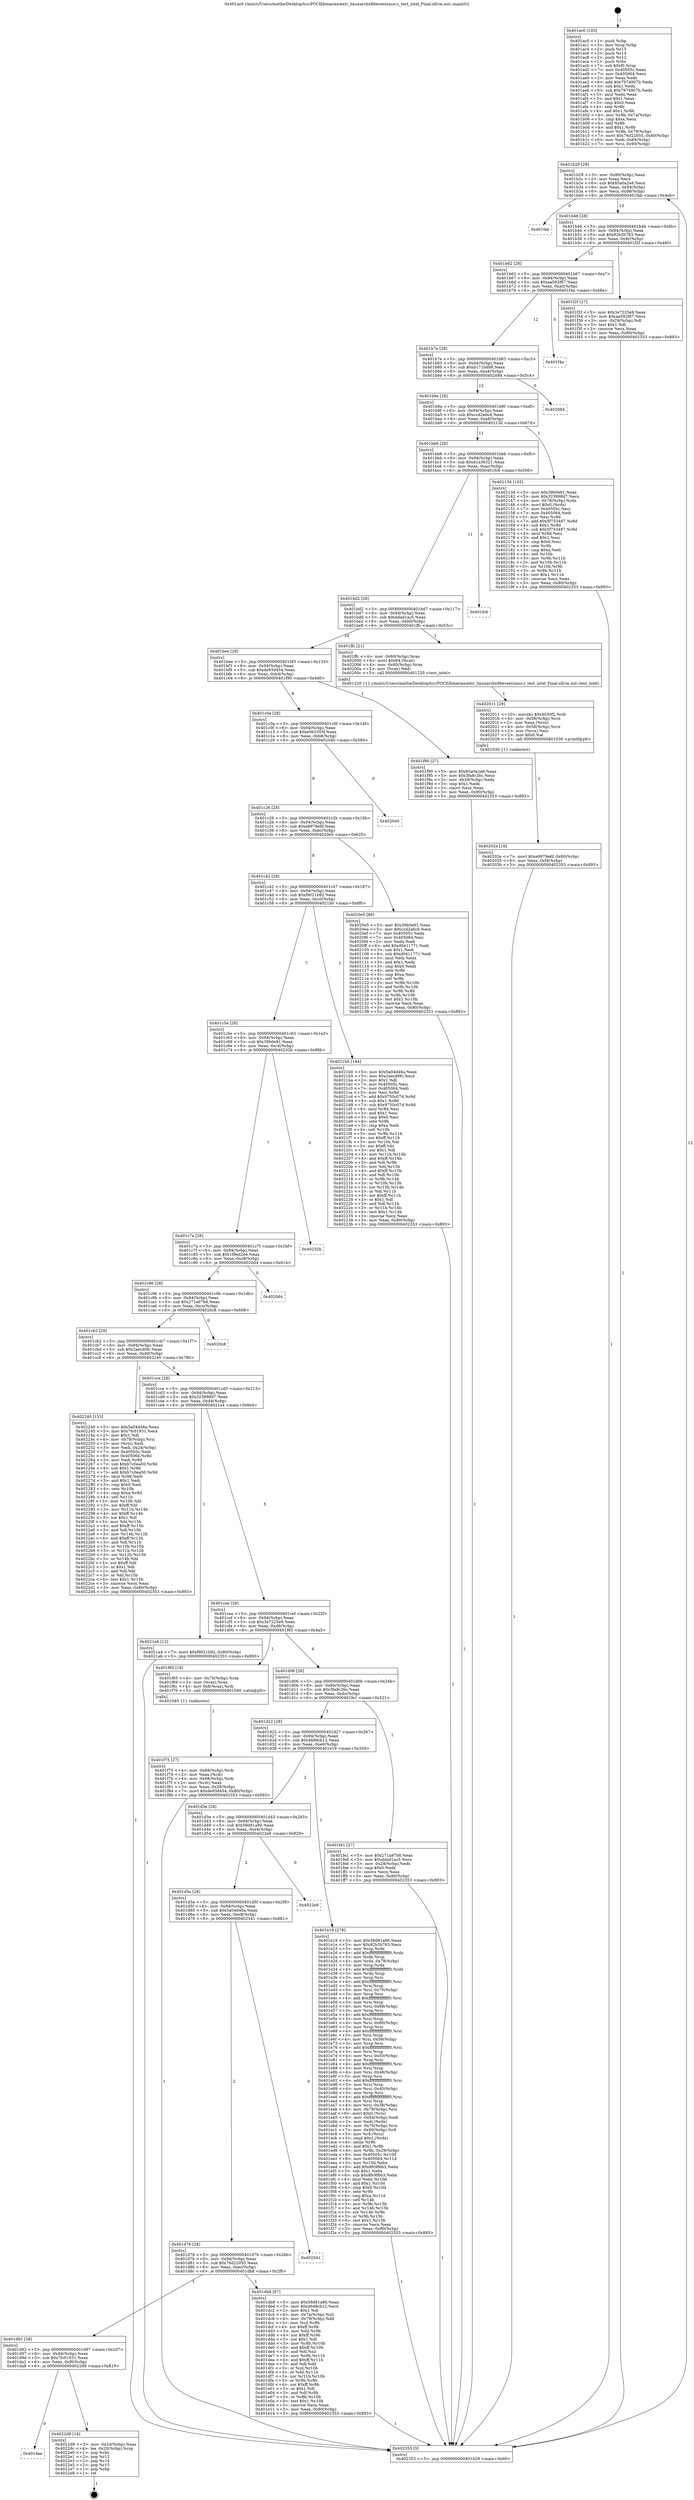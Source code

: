 digraph "0x401ac0" {
  label = "0x401ac0 (/mnt/c/Users/mathe/Desktop/tcc/POCII/binaries/extr_linuxarchx86eventsmsr.c_test_intel_Final-ollvm.out::main(0))"
  labelloc = "t"
  node[shape=record]

  Entry [label="",width=0.3,height=0.3,shape=circle,fillcolor=black,style=filled]
  "0x401b29" [label="{
     0x401b29 [29]\l
     | [instrs]\l
     &nbsp;&nbsp;0x401b29 \<+3\>: mov -0x80(%rbp),%eax\l
     &nbsp;&nbsp;0x401b2c \<+2\>: mov %eax,%ecx\l
     &nbsp;&nbsp;0x401b2e \<+6\>: sub $0x85a0a2e8,%ecx\l
     &nbsp;&nbsp;0x401b34 \<+6\>: mov %eax,-0x94(%rbp)\l
     &nbsp;&nbsp;0x401b3a \<+6\>: mov %ecx,-0x98(%rbp)\l
     &nbsp;&nbsp;0x401b40 \<+6\>: je 0000000000401fab \<main+0x4eb\>\l
  }"]
  "0x401fab" [label="{
     0x401fab\l
  }", style=dashed]
  "0x401b46" [label="{
     0x401b46 [28]\l
     | [instrs]\l
     &nbsp;&nbsp;0x401b46 \<+5\>: jmp 0000000000401b4b \<main+0x8b\>\l
     &nbsp;&nbsp;0x401b4b \<+6\>: mov -0x94(%rbp),%eax\l
     &nbsp;&nbsp;0x401b51 \<+5\>: sub $0x92b3b763,%eax\l
     &nbsp;&nbsp;0x401b56 \<+6\>: mov %eax,-0x9c(%rbp)\l
     &nbsp;&nbsp;0x401b5c \<+6\>: je 0000000000401f2f \<main+0x46f\>\l
  }"]
  Exit [label="",width=0.3,height=0.3,shape=circle,fillcolor=black,style=filled,peripheries=2]
  "0x401f2f" [label="{
     0x401f2f [27]\l
     | [instrs]\l
     &nbsp;&nbsp;0x401f2f \<+5\>: mov $0x3e7225e9,%eax\l
     &nbsp;&nbsp;0x401f34 \<+5\>: mov $0xaa592f87,%ecx\l
     &nbsp;&nbsp;0x401f39 \<+3\>: mov -0x29(%rbp),%dl\l
     &nbsp;&nbsp;0x401f3c \<+3\>: test $0x1,%dl\l
     &nbsp;&nbsp;0x401f3f \<+3\>: cmovne %ecx,%eax\l
     &nbsp;&nbsp;0x401f42 \<+3\>: mov %eax,-0x80(%rbp)\l
     &nbsp;&nbsp;0x401f45 \<+5\>: jmp 0000000000402353 \<main+0x893\>\l
  }"]
  "0x401b62" [label="{
     0x401b62 [28]\l
     | [instrs]\l
     &nbsp;&nbsp;0x401b62 \<+5\>: jmp 0000000000401b67 \<main+0xa7\>\l
     &nbsp;&nbsp;0x401b67 \<+6\>: mov -0x94(%rbp),%eax\l
     &nbsp;&nbsp;0x401b6d \<+5\>: sub $0xaa592f87,%eax\l
     &nbsp;&nbsp;0x401b72 \<+6\>: mov %eax,-0xa0(%rbp)\l
     &nbsp;&nbsp;0x401b78 \<+6\>: je 0000000000401f4a \<main+0x48a\>\l
  }"]
  "0x401dae" [label="{
     0x401dae\l
  }", style=dashed]
  "0x401f4a" [label="{
     0x401f4a\l
  }", style=dashed]
  "0x401b7e" [label="{
     0x401b7e [28]\l
     | [instrs]\l
     &nbsp;&nbsp;0x401b7e \<+5\>: jmp 0000000000401b83 \<main+0xc3\>\l
     &nbsp;&nbsp;0x401b83 \<+6\>: mov -0x94(%rbp),%eax\l
     &nbsp;&nbsp;0x401b89 \<+5\>: sub $0xb171bd98,%eax\l
     &nbsp;&nbsp;0x401b8e \<+6\>: mov %eax,-0xa4(%rbp)\l
     &nbsp;&nbsp;0x401b94 \<+6\>: je 0000000000402084 \<main+0x5c4\>\l
  }"]
  "0x4022d9" [label="{
     0x4022d9 [16]\l
     | [instrs]\l
     &nbsp;&nbsp;0x4022d9 \<+3\>: mov -0x24(%rbp),%eax\l
     &nbsp;&nbsp;0x4022dc \<+4\>: lea -0x20(%rbp),%rsp\l
     &nbsp;&nbsp;0x4022e0 \<+1\>: pop %rbx\l
     &nbsp;&nbsp;0x4022e1 \<+2\>: pop %r12\l
     &nbsp;&nbsp;0x4022e3 \<+2\>: pop %r14\l
     &nbsp;&nbsp;0x4022e5 \<+2\>: pop %r15\l
     &nbsp;&nbsp;0x4022e7 \<+1\>: pop %rbp\l
     &nbsp;&nbsp;0x4022e8 \<+1\>: ret\l
  }"]
  "0x402084" [label="{
     0x402084\l
  }", style=dashed]
  "0x401b9a" [label="{
     0x401b9a [28]\l
     | [instrs]\l
     &nbsp;&nbsp;0x401b9a \<+5\>: jmp 0000000000401b9f \<main+0xdf\>\l
     &nbsp;&nbsp;0x401b9f \<+6\>: mov -0x94(%rbp),%eax\l
     &nbsp;&nbsp;0x401ba5 \<+5\>: sub $0xccd2a6cd,%eax\l
     &nbsp;&nbsp;0x401baa \<+6\>: mov %eax,-0xa8(%rbp)\l
     &nbsp;&nbsp;0x401bb0 \<+6\>: je 000000000040213d \<main+0x67d\>\l
  }"]
  "0x40202e" [label="{
     0x40202e [18]\l
     | [instrs]\l
     &nbsp;&nbsp;0x40202e \<+7\>: movl $0xe9979e6f,-0x80(%rbp)\l
     &nbsp;&nbsp;0x402035 \<+6\>: mov %eax,-0xf4(%rbp)\l
     &nbsp;&nbsp;0x40203b \<+5\>: jmp 0000000000402353 \<main+0x893\>\l
  }"]
  "0x40213d" [label="{
     0x40213d [103]\l
     | [instrs]\l
     &nbsp;&nbsp;0x40213d \<+5\>: mov $0x39b0e91,%eax\l
     &nbsp;&nbsp;0x402142 \<+5\>: mov $0x323998d7,%ecx\l
     &nbsp;&nbsp;0x402147 \<+4\>: mov -0x78(%rbp),%rdx\l
     &nbsp;&nbsp;0x40214b \<+6\>: movl $0x0,(%rdx)\l
     &nbsp;&nbsp;0x402151 \<+7\>: mov 0x40505c,%esi\l
     &nbsp;&nbsp;0x402158 \<+7\>: mov 0x405064,%edi\l
     &nbsp;&nbsp;0x40215f \<+3\>: mov %esi,%r8d\l
     &nbsp;&nbsp;0x402162 \<+7\>: add $0x5f753487,%r8d\l
     &nbsp;&nbsp;0x402169 \<+4\>: sub $0x1,%r8d\l
     &nbsp;&nbsp;0x40216d \<+7\>: sub $0x5f753487,%r8d\l
     &nbsp;&nbsp;0x402174 \<+4\>: imul %r8d,%esi\l
     &nbsp;&nbsp;0x402178 \<+3\>: and $0x1,%esi\l
     &nbsp;&nbsp;0x40217b \<+3\>: cmp $0x0,%esi\l
     &nbsp;&nbsp;0x40217e \<+4\>: sete %r9b\l
     &nbsp;&nbsp;0x402182 \<+3\>: cmp $0xa,%edi\l
     &nbsp;&nbsp;0x402185 \<+4\>: setl %r10b\l
     &nbsp;&nbsp;0x402189 \<+3\>: mov %r9b,%r11b\l
     &nbsp;&nbsp;0x40218c \<+3\>: and %r10b,%r11b\l
     &nbsp;&nbsp;0x40218f \<+3\>: xor %r10b,%r9b\l
     &nbsp;&nbsp;0x402192 \<+3\>: or %r9b,%r11b\l
     &nbsp;&nbsp;0x402195 \<+4\>: test $0x1,%r11b\l
     &nbsp;&nbsp;0x402199 \<+3\>: cmovne %ecx,%eax\l
     &nbsp;&nbsp;0x40219c \<+3\>: mov %eax,-0x80(%rbp)\l
     &nbsp;&nbsp;0x40219f \<+5\>: jmp 0000000000402353 \<main+0x893\>\l
  }"]
  "0x401bb6" [label="{
     0x401bb6 [28]\l
     | [instrs]\l
     &nbsp;&nbsp;0x401bb6 \<+5\>: jmp 0000000000401bbb \<main+0xfb\>\l
     &nbsp;&nbsp;0x401bbb \<+6\>: mov -0x94(%rbp),%eax\l
     &nbsp;&nbsp;0x401bc1 \<+5\>: sub $0xd1a36321,%eax\l
     &nbsp;&nbsp;0x401bc6 \<+6\>: mov %eax,-0xac(%rbp)\l
     &nbsp;&nbsp;0x401bcc \<+6\>: je 0000000000401fc6 \<main+0x506\>\l
  }"]
  "0x402011" [label="{
     0x402011 [29]\l
     | [instrs]\l
     &nbsp;&nbsp;0x402011 \<+10\>: movabs $0x4030f2,%rdi\l
     &nbsp;&nbsp;0x40201b \<+4\>: mov -0x58(%rbp),%rcx\l
     &nbsp;&nbsp;0x40201f \<+2\>: mov %eax,(%rcx)\l
     &nbsp;&nbsp;0x402021 \<+4\>: mov -0x58(%rbp),%rcx\l
     &nbsp;&nbsp;0x402025 \<+2\>: mov (%rcx),%esi\l
     &nbsp;&nbsp;0x402027 \<+2\>: mov $0x0,%al\l
     &nbsp;&nbsp;0x402029 \<+5\>: call 0000000000401030 \<printf@plt\>\l
     | [calls]\l
     &nbsp;&nbsp;0x401030 \{1\} (unknown)\l
  }"]
  "0x401fc6" [label="{
     0x401fc6\l
  }", style=dashed]
  "0x401bd2" [label="{
     0x401bd2 [28]\l
     | [instrs]\l
     &nbsp;&nbsp;0x401bd2 \<+5\>: jmp 0000000000401bd7 \<main+0x117\>\l
     &nbsp;&nbsp;0x401bd7 \<+6\>: mov -0x94(%rbp),%eax\l
     &nbsp;&nbsp;0x401bdd \<+5\>: sub $0xddad1ac5,%eax\l
     &nbsp;&nbsp;0x401be2 \<+6\>: mov %eax,-0xb0(%rbp)\l
     &nbsp;&nbsp;0x401be8 \<+6\>: je 0000000000401ffc \<main+0x53c\>\l
  }"]
  "0x401f75" [label="{
     0x401f75 [27]\l
     | [instrs]\l
     &nbsp;&nbsp;0x401f75 \<+4\>: mov -0x68(%rbp),%rdi\l
     &nbsp;&nbsp;0x401f79 \<+2\>: mov %eax,(%rdi)\l
     &nbsp;&nbsp;0x401f7b \<+4\>: mov -0x68(%rbp),%rdi\l
     &nbsp;&nbsp;0x401f7f \<+2\>: mov (%rdi),%eax\l
     &nbsp;&nbsp;0x401f81 \<+3\>: mov %eax,-0x28(%rbp)\l
     &nbsp;&nbsp;0x401f84 \<+7\>: movl $0xde93d454,-0x80(%rbp)\l
     &nbsp;&nbsp;0x401f8b \<+5\>: jmp 0000000000402353 \<main+0x893\>\l
  }"]
  "0x401ffc" [label="{
     0x401ffc [21]\l
     | [instrs]\l
     &nbsp;&nbsp;0x401ffc \<+4\>: mov -0x60(%rbp),%rax\l
     &nbsp;&nbsp;0x402000 \<+6\>: movl $0x64,(%rax)\l
     &nbsp;&nbsp;0x402006 \<+4\>: mov -0x60(%rbp),%rax\l
     &nbsp;&nbsp;0x40200a \<+2\>: mov (%rax),%edi\l
     &nbsp;&nbsp;0x40200c \<+5\>: call 0000000000401220 \<test_intel\>\l
     | [calls]\l
     &nbsp;&nbsp;0x401220 \{1\} (/mnt/c/Users/mathe/Desktop/tcc/POCII/binaries/extr_linuxarchx86eventsmsr.c_test_intel_Final-ollvm.out::test_intel)\l
  }"]
  "0x401bee" [label="{
     0x401bee [28]\l
     | [instrs]\l
     &nbsp;&nbsp;0x401bee \<+5\>: jmp 0000000000401bf3 \<main+0x133\>\l
     &nbsp;&nbsp;0x401bf3 \<+6\>: mov -0x94(%rbp),%eax\l
     &nbsp;&nbsp;0x401bf9 \<+5\>: sub $0xde93d454,%eax\l
     &nbsp;&nbsp;0x401bfe \<+6\>: mov %eax,-0xb4(%rbp)\l
     &nbsp;&nbsp;0x401c04 \<+6\>: je 0000000000401f90 \<main+0x4d0\>\l
  }"]
  "0x401ac0" [label="{
     0x401ac0 [105]\l
     | [instrs]\l
     &nbsp;&nbsp;0x401ac0 \<+1\>: push %rbp\l
     &nbsp;&nbsp;0x401ac1 \<+3\>: mov %rsp,%rbp\l
     &nbsp;&nbsp;0x401ac4 \<+2\>: push %r15\l
     &nbsp;&nbsp;0x401ac6 \<+2\>: push %r14\l
     &nbsp;&nbsp;0x401ac8 \<+2\>: push %r12\l
     &nbsp;&nbsp;0x401aca \<+1\>: push %rbx\l
     &nbsp;&nbsp;0x401acb \<+7\>: sub $0xf0,%rsp\l
     &nbsp;&nbsp;0x401ad2 \<+7\>: mov 0x40505c,%eax\l
     &nbsp;&nbsp;0x401ad9 \<+7\>: mov 0x405064,%ecx\l
     &nbsp;&nbsp;0x401ae0 \<+2\>: mov %eax,%edx\l
     &nbsp;&nbsp;0x401ae2 \<+6\>: add $0x7974907b,%edx\l
     &nbsp;&nbsp;0x401ae8 \<+3\>: sub $0x1,%edx\l
     &nbsp;&nbsp;0x401aeb \<+6\>: sub $0x7974907b,%edx\l
     &nbsp;&nbsp;0x401af1 \<+3\>: imul %edx,%eax\l
     &nbsp;&nbsp;0x401af4 \<+3\>: and $0x1,%eax\l
     &nbsp;&nbsp;0x401af7 \<+3\>: cmp $0x0,%eax\l
     &nbsp;&nbsp;0x401afa \<+4\>: sete %r8b\l
     &nbsp;&nbsp;0x401afe \<+4\>: and $0x1,%r8b\l
     &nbsp;&nbsp;0x401b02 \<+4\>: mov %r8b,-0x7a(%rbp)\l
     &nbsp;&nbsp;0x401b06 \<+3\>: cmp $0xa,%ecx\l
     &nbsp;&nbsp;0x401b09 \<+4\>: setl %r8b\l
     &nbsp;&nbsp;0x401b0d \<+4\>: and $0x1,%r8b\l
     &nbsp;&nbsp;0x401b11 \<+4\>: mov %r8b,-0x79(%rbp)\l
     &nbsp;&nbsp;0x401b15 \<+7\>: movl $0x76d22055,-0x80(%rbp)\l
     &nbsp;&nbsp;0x401b1c \<+6\>: mov %edi,-0x84(%rbp)\l
     &nbsp;&nbsp;0x401b22 \<+7\>: mov %rsi,-0x90(%rbp)\l
  }"]
  "0x401f90" [label="{
     0x401f90 [27]\l
     | [instrs]\l
     &nbsp;&nbsp;0x401f90 \<+5\>: mov $0x85a0a2e8,%eax\l
     &nbsp;&nbsp;0x401f95 \<+5\>: mov $0x3fa8c3bc,%ecx\l
     &nbsp;&nbsp;0x401f9a \<+3\>: mov -0x28(%rbp),%edx\l
     &nbsp;&nbsp;0x401f9d \<+3\>: cmp $0x1,%edx\l
     &nbsp;&nbsp;0x401fa0 \<+3\>: cmovl %ecx,%eax\l
     &nbsp;&nbsp;0x401fa3 \<+3\>: mov %eax,-0x80(%rbp)\l
     &nbsp;&nbsp;0x401fa6 \<+5\>: jmp 0000000000402353 \<main+0x893\>\l
  }"]
  "0x401c0a" [label="{
     0x401c0a [28]\l
     | [instrs]\l
     &nbsp;&nbsp;0x401c0a \<+5\>: jmp 0000000000401c0f \<main+0x14f\>\l
     &nbsp;&nbsp;0x401c0f \<+6\>: mov -0x94(%rbp),%eax\l
     &nbsp;&nbsp;0x401c15 \<+5\>: sub $0xe063355f,%eax\l
     &nbsp;&nbsp;0x401c1a \<+6\>: mov %eax,-0xb8(%rbp)\l
     &nbsp;&nbsp;0x401c20 \<+6\>: je 0000000000402040 \<main+0x580\>\l
  }"]
  "0x402353" [label="{
     0x402353 [5]\l
     | [instrs]\l
     &nbsp;&nbsp;0x402353 \<+5\>: jmp 0000000000401b29 \<main+0x69\>\l
  }"]
  "0x402040" [label="{
     0x402040\l
  }", style=dashed]
  "0x401c26" [label="{
     0x401c26 [28]\l
     | [instrs]\l
     &nbsp;&nbsp;0x401c26 \<+5\>: jmp 0000000000401c2b \<main+0x16b\>\l
     &nbsp;&nbsp;0x401c2b \<+6\>: mov -0x94(%rbp),%eax\l
     &nbsp;&nbsp;0x401c31 \<+5\>: sub $0xe9979e6f,%eax\l
     &nbsp;&nbsp;0x401c36 \<+6\>: mov %eax,-0xbc(%rbp)\l
     &nbsp;&nbsp;0x401c3c \<+6\>: je 00000000004020e5 \<main+0x625\>\l
  }"]
  "0x401d92" [label="{
     0x401d92 [28]\l
     | [instrs]\l
     &nbsp;&nbsp;0x401d92 \<+5\>: jmp 0000000000401d97 \<main+0x2d7\>\l
     &nbsp;&nbsp;0x401d97 \<+6\>: mov -0x94(%rbp),%eax\l
     &nbsp;&nbsp;0x401d9d \<+5\>: sub $0x7fc01931,%eax\l
     &nbsp;&nbsp;0x401da2 \<+6\>: mov %eax,-0xf0(%rbp)\l
     &nbsp;&nbsp;0x401da8 \<+6\>: je 00000000004022d9 \<main+0x819\>\l
  }"]
  "0x4020e5" [label="{
     0x4020e5 [88]\l
     | [instrs]\l
     &nbsp;&nbsp;0x4020e5 \<+5\>: mov $0x39b0e91,%eax\l
     &nbsp;&nbsp;0x4020ea \<+5\>: mov $0xccd2a6cd,%ecx\l
     &nbsp;&nbsp;0x4020ef \<+7\>: mov 0x40505c,%edx\l
     &nbsp;&nbsp;0x4020f6 \<+7\>: mov 0x405064,%esi\l
     &nbsp;&nbsp;0x4020fd \<+2\>: mov %edx,%edi\l
     &nbsp;&nbsp;0x4020ff \<+6\>: add $0xd0411771,%edi\l
     &nbsp;&nbsp;0x402105 \<+3\>: sub $0x1,%edi\l
     &nbsp;&nbsp;0x402108 \<+6\>: sub $0xd0411771,%edi\l
     &nbsp;&nbsp;0x40210e \<+3\>: imul %edi,%edx\l
     &nbsp;&nbsp;0x402111 \<+3\>: and $0x1,%edx\l
     &nbsp;&nbsp;0x402114 \<+3\>: cmp $0x0,%edx\l
     &nbsp;&nbsp;0x402117 \<+4\>: sete %r8b\l
     &nbsp;&nbsp;0x40211b \<+3\>: cmp $0xa,%esi\l
     &nbsp;&nbsp;0x40211e \<+4\>: setl %r9b\l
     &nbsp;&nbsp;0x402122 \<+3\>: mov %r8b,%r10b\l
     &nbsp;&nbsp;0x402125 \<+3\>: and %r9b,%r10b\l
     &nbsp;&nbsp;0x402128 \<+3\>: xor %r9b,%r8b\l
     &nbsp;&nbsp;0x40212b \<+3\>: or %r8b,%r10b\l
     &nbsp;&nbsp;0x40212e \<+4\>: test $0x1,%r10b\l
     &nbsp;&nbsp;0x402132 \<+3\>: cmovne %ecx,%eax\l
     &nbsp;&nbsp;0x402135 \<+3\>: mov %eax,-0x80(%rbp)\l
     &nbsp;&nbsp;0x402138 \<+5\>: jmp 0000000000402353 \<main+0x893\>\l
  }"]
  "0x401c42" [label="{
     0x401c42 [28]\l
     | [instrs]\l
     &nbsp;&nbsp;0x401c42 \<+5\>: jmp 0000000000401c47 \<main+0x187\>\l
     &nbsp;&nbsp;0x401c47 \<+6\>: mov -0x94(%rbp),%eax\l
     &nbsp;&nbsp;0x401c4d \<+5\>: sub $0xf9021b92,%eax\l
     &nbsp;&nbsp;0x401c52 \<+6\>: mov %eax,-0xc0(%rbp)\l
     &nbsp;&nbsp;0x401c58 \<+6\>: je 00000000004021b0 \<main+0x6f0\>\l
  }"]
  "0x401db8" [label="{
     0x401db8 [97]\l
     | [instrs]\l
     &nbsp;&nbsp;0x401db8 \<+5\>: mov $0x58d81a86,%eax\l
     &nbsp;&nbsp;0x401dbd \<+5\>: mov $0x46d9cb12,%ecx\l
     &nbsp;&nbsp;0x401dc2 \<+2\>: mov $0x1,%dl\l
     &nbsp;&nbsp;0x401dc4 \<+4\>: mov -0x7a(%rbp),%sil\l
     &nbsp;&nbsp;0x401dc8 \<+4\>: mov -0x79(%rbp),%dil\l
     &nbsp;&nbsp;0x401dcc \<+3\>: mov %sil,%r8b\l
     &nbsp;&nbsp;0x401dcf \<+4\>: xor $0xff,%r8b\l
     &nbsp;&nbsp;0x401dd3 \<+3\>: mov %dil,%r9b\l
     &nbsp;&nbsp;0x401dd6 \<+4\>: xor $0xff,%r9b\l
     &nbsp;&nbsp;0x401dda \<+3\>: xor $0x1,%dl\l
     &nbsp;&nbsp;0x401ddd \<+3\>: mov %r8b,%r10b\l
     &nbsp;&nbsp;0x401de0 \<+4\>: and $0xff,%r10b\l
     &nbsp;&nbsp;0x401de4 \<+3\>: and %dl,%sil\l
     &nbsp;&nbsp;0x401de7 \<+3\>: mov %r9b,%r11b\l
     &nbsp;&nbsp;0x401dea \<+4\>: and $0xff,%r11b\l
     &nbsp;&nbsp;0x401dee \<+3\>: and %dl,%dil\l
     &nbsp;&nbsp;0x401df1 \<+3\>: or %sil,%r10b\l
     &nbsp;&nbsp;0x401df4 \<+3\>: or %dil,%r11b\l
     &nbsp;&nbsp;0x401df7 \<+3\>: xor %r11b,%r10b\l
     &nbsp;&nbsp;0x401dfa \<+3\>: or %r9b,%r8b\l
     &nbsp;&nbsp;0x401dfd \<+4\>: xor $0xff,%r8b\l
     &nbsp;&nbsp;0x401e01 \<+3\>: or $0x1,%dl\l
     &nbsp;&nbsp;0x401e04 \<+3\>: and %dl,%r8b\l
     &nbsp;&nbsp;0x401e07 \<+3\>: or %r8b,%r10b\l
     &nbsp;&nbsp;0x401e0a \<+4\>: test $0x1,%r10b\l
     &nbsp;&nbsp;0x401e0e \<+3\>: cmovne %ecx,%eax\l
     &nbsp;&nbsp;0x401e11 \<+3\>: mov %eax,-0x80(%rbp)\l
     &nbsp;&nbsp;0x401e14 \<+5\>: jmp 0000000000402353 \<main+0x893\>\l
  }"]
  "0x4021b0" [label="{
     0x4021b0 [144]\l
     | [instrs]\l
     &nbsp;&nbsp;0x4021b0 \<+5\>: mov $0x5a04d46a,%eax\l
     &nbsp;&nbsp;0x4021b5 \<+5\>: mov $0x2aecd0fc,%ecx\l
     &nbsp;&nbsp;0x4021ba \<+2\>: mov $0x1,%dl\l
     &nbsp;&nbsp;0x4021bc \<+7\>: mov 0x40505c,%esi\l
     &nbsp;&nbsp;0x4021c3 \<+7\>: mov 0x405064,%edi\l
     &nbsp;&nbsp;0x4021ca \<+3\>: mov %esi,%r8d\l
     &nbsp;&nbsp;0x4021cd \<+7\>: add $0x9750c07d,%r8d\l
     &nbsp;&nbsp;0x4021d4 \<+4\>: sub $0x1,%r8d\l
     &nbsp;&nbsp;0x4021d8 \<+7\>: sub $0x9750c07d,%r8d\l
     &nbsp;&nbsp;0x4021df \<+4\>: imul %r8d,%esi\l
     &nbsp;&nbsp;0x4021e3 \<+3\>: and $0x1,%esi\l
     &nbsp;&nbsp;0x4021e6 \<+3\>: cmp $0x0,%esi\l
     &nbsp;&nbsp;0x4021e9 \<+4\>: sete %r9b\l
     &nbsp;&nbsp;0x4021ed \<+3\>: cmp $0xa,%edi\l
     &nbsp;&nbsp;0x4021f0 \<+4\>: setl %r10b\l
     &nbsp;&nbsp;0x4021f4 \<+3\>: mov %r9b,%r11b\l
     &nbsp;&nbsp;0x4021f7 \<+4\>: xor $0xff,%r11b\l
     &nbsp;&nbsp;0x4021fb \<+3\>: mov %r10b,%bl\l
     &nbsp;&nbsp;0x4021fe \<+3\>: xor $0xff,%bl\l
     &nbsp;&nbsp;0x402201 \<+3\>: xor $0x1,%dl\l
     &nbsp;&nbsp;0x402204 \<+3\>: mov %r11b,%r14b\l
     &nbsp;&nbsp;0x402207 \<+4\>: and $0xff,%r14b\l
     &nbsp;&nbsp;0x40220b \<+3\>: and %dl,%r9b\l
     &nbsp;&nbsp;0x40220e \<+3\>: mov %bl,%r15b\l
     &nbsp;&nbsp;0x402211 \<+4\>: and $0xff,%r15b\l
     &nbsp;&nbsp;0x402215 \<+3\>: and %dl,%r10b\l
     &nbsp;&nbsp;0x402218 \<+3\>: or %r9b,%r14b\l
     &nbsp;&nbsp;0x40221b \<+3\>: or %r10b,%r15b\l
     &nbsp;&nbsp;0x40221e \<+3\>: xor %r15b,%r14b\l
     &nbsp;&nbsp;0x402221 \<+3\>: or %bl,%r11b\l
     &nbsp;&nbsp;0x402224 \<+4\>: xor $0xff,%r11b\l
     &nbsp;&nbsp;0x402228 \<+3\>: or $0x1,%dl\l
     &nbsp;&nbsp;0x40222b \<+3\>: and %dl,%r11b\l
     &nbsp;&nbsp;0x40222e \<+3\>: or %r11b,%r14b\l
     &nbsp;&nbsp;0x402231 \<+4\>: test $0x1,%r14b\l
     &nbsp;&nbsp;0x402235 \<+3\>: cmovne %ecx,%eax\l
     &nbsp;&nbsp;0x402238 \<+3\>: mov %eax,-0x80(%rbp)\l
     &nbsp;&nbsp;0x40223b \<+5\>: jmp 0000000000402353 \<main+0x893\>\l
  }"]
  "0x401c5e" [label="{
     0x401c5e [28]\l
     | [instrs]\l
     &nbsp;&nbsp;0x401c5e \<+5\>: jmp 0000000000401c63 \<main+0x1a3\>\l
     &nbsp;&nbsp;0x401c63 \<+6\>: mov -0x94(%rbp),%eax\l
     &nbsp;&nbsp;0x401c69 \<+5\>: sub $0x39b0e91,%eax\l
     &nbsp;&nbsp;0x401c6e \<+6\>: mov %eax,-0xc4(%rbp)\l
     &nbsp;&nbsp;0x401c74 \<+6\>: je 000000000040232b \<main+0x86b\>\l
  }"]
  "0x401d76" [label="{
     0x401d76 [28]\l
     | [instrs]\l
     &nbsp;&nbsp;0x401d76 \<+5\>: jmp 0000000000401d7b \<main+0x2bb\>\l
     &nbsp;&nbsp;0x401d7b \<+6\>: mov -0x94(%rbp),%eax\l
     &nbsp;&nbsp;0x401d81 \<+5\>: sub $0x76d22055,%eax\l
     &nbsp;&nbsp;0x401d86 \<+6\>: mov %eax,-0xec(%rbp)\l
     &nbsp;&nbsp;0x401d8c \<+6\>: je 0000000000401db8 \<main+0x2f8\>\l
  }"]
  "0x40232b" [label="{
     0x40232b\l
  }", style=dashed]
  "0x401c7a" [label="{
     0x401c7a [28]\l
     | [instrs]\l
     &nbsp;&nbsp;0x401c7a \<+5\>: jmp 0000000000401c7f \<main+0x1bf\>\l
     &nbsp;&nbsp;0x401c7f \<+6\>: mov -0x94(%rbp),%eax\l
     &nbsp;&nbsp;0x401c85 \<+5\>: sub $0x1f8ed2e4,%eax\l
     &nbsp;&nbsp;0x401c8a \<+6\>: mov %eax,-0xc8(%rbp)\l
     &nbsp;&nbsp;0x401c90 \<+6\>: je 00000000004020d4 \<main+0x614\>\l
  }"]
  "0x402341" [label="{
     0x402341\l
  }", style=dashed]
  "0x4020d4" [label="{
     0x4020d4\l
  }", style=dashed]
  "0x401c96" [label="{
     0x401c96 [28]\l
     | [instrs]\l
     &nbsp;&nbsp;0x401c96 \<+5\>: jmp 0000000000401c9b \<main+0x1db\>\l
     &nbsp;&nbsp;0x401c9b \<+6\>: mov -0x94(%rbp),%eax\l
     &nbsp;&nbsp;0x401ca1 \<+5\>: sub $0x271a97b8,%eax\l
     &nbsp;&nbsp;0x401ca6 \<+6\>: mov %eax,-0xcc(%rbp)\l
     &nbsp;&nbsp;0x401cac \<+6\>: je 00000000004020c8 \<main+0x608\>\l
  }"]
  "0x401d5a" [label="{
     0x401d5a [28]\l
     | [instrs]\l
     &nbsp;&nbsp;0x401d5a \<+5\>: jmp 0000000000401d5f \<main+0x29f\>\l
     &nbsp;&nbsp;0x401d5f \<+6\>: mov -0x94(%rbp),%eax\l
     &nbsp;&nbsp;0x401d65 \<+5\>: sub $0x5a04d46a,%eax\l
     &nbsp;&nbsp;0x401d6a \<+6\>: mov %eax,-0xe8(%rbp)\l
     &nbsp;&nbsp;0x401d70 \<+6\>: je 0000000000402341 \<main+0x881\>\l
  }"]
  "0x4020c8" [label="{
     0x4020c8\l
  }", style=dashed]
  "0x401cb2" [label="{
     0x401cb2 [28]\l
     | [instrs]\l
     &nbsp;&nbsp;0x401cb2 \<+5\>: jmp 0000000000401cb7 \<main+0x1f7\>\l
     &nbsp;&nbsp;0x401cb7 \<+6\>: mov -0x94(%rbp),%eax\l
     &nbsp;&nbsp;0x401cbd \<+5\>: sub $0x2aecd0fc,%eax\l
     &nbsp;&nbsp;0x401cc2 \<+6\>: mov %eax,-0xd0(%rbp)\l
     &nbsp;&nbsp;0x401cc8 \<+6\>: je 0000000000402240 \<main+0x780\>\l
  }"]
  "0x4022e9" [label="{
     0x4022e9\l
  }", style=dashed]
  "0x402240" [label="{
     0x402240 [153]\l
     | [instrs]\l
     &nbsp;&nbsp;0x402240 \<+5\>: mov $0x5a04d46a,%eax\l
     &nbsp;&nbsp;0x402245 \<+5\>: mov $0x7fc01931,%ecx\l
     &nbsp;&nbsp;0x40224a \<+2\>: mov $0x1,%dl\l
     &nbsp;&nbsp;0x40224c \<+4\>: mov -0x78(%rbp),%rsi\l
     &nbsp;&nbsp;0x402250 \<+2\>: mov (%rsi),%edi\l
     &nbsp;&nbsp;0x402252 \<+3\>: mov %edi,-0x24(%rbp)\l
     &nbsp;&nbsp;0x402255 \<+7\>: mov 0x40505c,%edi\l
     &nbsp;&nbsp;0x40225c \<+8\>: mov 0x405064,%r8d\l
     &nbsp;&nbsp;0x402264 \<+3\>: mov %edi,%r9d\l
     &nbsp;&nbsp;0x402267 \<+7\>: sub $0xb7c0ea50,%r9d\l
     &nbsp;&nbsp;0x40226e \<+4\>: sub $0x1,%r9d\l
     &nbsp;&nbsp;0x402272 \<+7\>: add $0xb7c0ea50,%r9d\l
     &nbsp;&nbsp;0x402279 \<+4\>: imul %r9d,%edi\l
     &nbsp;&nbsp;0x40227d \<+3\>: and $0x1,%edi\l
     &nbsp;&nbsp;0x402280 \<+3\>: cmp $0x0,%edi\l
     &nbsp;&nbsp;0x402283 \<+4\>: sete %r10b\l
     &nbsp;&nbsp;0x402287 \<+4\>: cmp $0xa,%r8d\l
     &nbsp;&nbsp;0x40228b \<+4\>: setl %r11b\l
     &nbsp;&nbsp;0x40228f \<+3\>: mov %r10b,%bl\l
     &nbsp;&nbsp;0x402292 \<+3\>: xor $0xff,%bl\l
     &nbsp;&nbsp;0x402295 \<+3\>: mov %r11b,%r14b\l
     &nbsp;&nbsp;0x402298 \<+4\>: xor $0xff,%r14b\l
     &nbsp;&nbsp;0x40229c \<+3\>: xor $0x1,%dl\l
     &nbsp;&nbsp;0x40229f \<+3\>: mov %bl,%r15b\l
     &nbsp;&nbsp;0x4022a2 \<+4\>: and $0xff,%r15b\l
     &nbsp;&nbsp;0x4022a6 \<+3\>: and %dl,%r10b\l
     &nbsp;&nbsp;0x4022a9 \<+3\>: mov %r14b,%r12b\l
     &nbsp;&nbsp;0x4022ac \<+4\>: and $0xff,%r12b\l
     &nbsp;&nbsp;0x4022b0 \<+3\>: and %dl,%r11b\l
     &nbsp;&nbsp;0x4022b3 \<+3\>: or %r10b,%r15b\l
     &nbsp;&nbsp;0x4022b6 \<+3\>: or %r11b,%r12b\l
     &nbsp;&nbsp;0x4022b9 \<+3\>: xor %r12b,%r15b\l
     &nbsp;&nbsp;0x4022bc \<+3\>: or %r14b,%bl\l
     &nbsp;&nbsp;0x4022bf \<+3\>: xor $0xff,%bl\l
     &nbsp;&nbsp;0x4022c2 \<+3\>: or $0x1,%dl\l
     &nbsp;&nbsp;0x4022c5 \<+2\>: and %dl,%bl\l
     &nbsp;&nbsp;0x4022c7 \<+3\>: or %bl,%r15b\l
     &nbsp;&nbsp;0x4022ca \<+4\>: test $0x1,%r15b\l
     &nbsp;&nbsp;0x4022ce \<+3\>: cmovne %ecx,%eax\l
     &nbsp;&nbsp;0x4022d1 \<+3\>: mov %eax,-0x80(%rbp)\l
     &nbsp;&nbsp;0x4022d4 \<+5\>: jmp 0000000000402353 \<main+0x893\>\l
  }"]
  "0x401cce" [label="{
     0x401cce [28]\l
     | [instrs]\l
     &nbsp;&nbsp;0x401cce \<+5\>: jmp 0000000000401cd3 \<main+0x213\>\l
     &nbsp;&nbsp;0x401cd3 \<+6\>: mov -0x94(%rbp),%eax\l
     &nbsp;&nbsp;0x401cd9 \<+5\>: sub $0x323998d7,%eax\l
     &nbsp;&nbsp;0x401cde \<+6\>: mov %eax,-0xd4(%rbp)\l
     &nbsp;&nbsp;0x401ce4 \<+6\>: je 00000000004021a4 \<main+0x6e4\>\l
  }"]
  "0x401d3e" [label="{
     0x401d3e [28]\l
     | [instrs]\l
     &nbsp;&nbsp;0x401d3e \<+5\>: jmp 0000000000401d43 \<main+0x283\>\l
     &nbsp;&nbsp;0x401d43 \<+6\>: mov -0x94(%rbp),%eax\l
     &nbsp;&nbsp;0x401d49 \<+5\>: sub $0x58d81a86,%eax\l
     &nbsp;&nbsp;0x401d4e \<+6\>: mov %eax,-0xe4(%rbp)\l
     &nbsp;&nbsp;0x401d54 \<+6\>: je 00000000004022e9 \<main+0x829\>\l
  }"]
  "0x4021a4" [label="{
     0x4021a4 [12]\l
     | [instrs]\l
     &nbsp;&nbsp;0x4021a4 \<+7\>: movl $0xf9021b92,-0x80(%rbp)\l
     &nbsp;&nbsp;0x4021ab \<+5\>: jmp 0000000000402353 \<main+0x893\>\l
  }"]
  "0x401cea" [label="{
     0x401cea [28]\l
     | [instrs]\l
     &nbsp;&nbsp;0x401cea \<+5\>: jmp 0000000000401cef \<main+0x22f\>\l
     &nbsp;&nbsp;0x401cef \<+6\>: mov -0x94(%rbp),%eax\l
     &nbsp;&nbsp;0x401cf5 \<+5\>: sub $0x3e7225e9,%eax\l
     &nbsp;&nbsp;0x401cfa \<+6\>: mov %eax,-0xd8(%rbp)\l
     &nbsp;&nbsp;0x401d00 \<+6\>: je 0000000000401f65 \<main+0x4a5\>\l
  }"]
  "0x401e19" [label="{
     0x401e19 [278]\l
     | [instrs]\l
     &nbsp;&nbsp;0x401e19 \<+5\>: mov $0x58d81a86,%eax\l
     &nbsp;&nbsp;0x401e1e \<+5\>: mov $0x92b3b763,%ecx\l
     &nbsp;&nbsp;0x401e23 \<+3\>: mov %rsp,%rdx\l
     &nbsp;&nbsp;0x401e26 \<+4\>: add $0xfffffffffffffff0,%rdx\l
     &nbsp;&nbsp;0x401e2a \<+3\>: mov %rdx,%rsp\l
     &nbsp;&nbsp;0x401e2d \<+4\>: mov %rdx,-0x78(%rbp)\l
     &nbsp;&nbsp;0x401e31 \<+3\>: mov %rsp,%rdx\l
     &nbsp;&nbsp;0x401e34 \<+4\>: add $0xfffffffffffffff0,%rdx\l
     &nbsp;&nbsp;0x401e38 \<+3\>: mov %rdx,%rsp\l
     &nbsp;&nbsp;0x401e3b \<+3\>: mov %rsp,%rsi\l
     &nbsp;&nbsp;0x401e3e \<+4\>: add $0xfffffffffffffff0,%rsi\l
     &nbsp;&nbsp;0x401e42 \<+3\>: mov %rsi,%rsp\l
     &nbsp;&nbsp;0x401e45 \<+4\>: mov %rsi,-0x70(%rbp)\l
     &nbsp;&nbsp;0x401e49 \<+3\>: mov %rsp,%rsi\l
     &nbsp;&nbsp;0x401e4c \<+4\>: add $0xfffffffffffffff0,%rsi\l
     &nbsp;&nbsp;0x401e50 \<+3\>: mov %rsi,%rsp\l
     &nbsp;&nbsp;0x401e53 \<+4\>: mov %rsi,-0x68(%rbp)\l
     &nbsp;&nbsp;0x401e57 \<+3\>: mov %rsp,%rsi\l
     &nbsp;&nbsp;0x401e5a \<+4\>: add $0xfffffffffffffff0,%rsi\l
     &nbsp;&nbsp;0x401e5e \<+3\>: mov %rsi,%rsp\l
     &nbsp;&nbsp;0x401e61 \<+4\>: mov %rsi,-0x60(%rbp)\l
     &nbsp;&nbsp;0x401e65 \<+3\>: mov %rsp,%rsi\l
     &nbsp;&nbsp;0x401e68 \<+4\>: add $0xfffffffffffffff0,%rsi\l
     &nbsp;&nbsp;0x401e6c \<+3\>: mov %rsi,%rsp\l
     &nbsp;&nbsp;0x401e6f \<+4\>: mov %rsi,-0x58(%rbp)\l
     &nbsp;&nbsp;0x401e73 \<+3\>: mov %rsp,%rsi\l
     &nbsp;&nbsp;0x401e76 \<+4\>: add $0xfffffffffffffff0,%rsi\l
     &nbsp;&nbsp;0x401e7a \<+3\>: mov %rsi,%rsp\l
     &nbsp;&nbsp;0x401e7d \<+4\>: mov %rsi,-0x50(%rbp)\l
     &nbsp;&nbsp;0x401e81 \<+3\>: mov %rsp,%rsi\l
     &nbsp;&nbsp;0x401e84 \<+4\>: add $0xfffffffffffffff0,%rsi\l
     &nbsp;&nbsp;0x401e88 \<+3\>: mov %rsi,%rsp\l
     &nbsp;&nbsp;0x401e8b \<+4\>: mov %rsi,-0x48(%rbp)\l
     &nbsp;&nbsp;0x401e8f \<+3\>: mov %rsp,%rsi\l
     &nbsp;&nbsp;0x401e92 \<+4\>: add $0xfffffffffffffff0,%rsi\l
     &nbsp;&nbsp;0x401e96 \<+3\>: mov %rsi,%rsp\l
     &nbsp;&nbsp;0x401e99 \<+4\>: mov %rsi,-0x40(%rbp)\l
     &nbsp;&nbsp;0x401e9d \<+3\>: mov %rsp,%rsi\l
     &nbsp;&nbsp;0x401ea0 \<+4\>: add $0xfffffffffffffff0,%rsi\l
     &nbsp;&nbsp;0x401ea4 \<+3\>: mov %rsi,%rsp\l
     &nbsp;&nbsp;0x401ea7 \<+4\>: mov %rsi,-0x38(%rbp)\l
     &nbsp;&nbsp;0x401eab \<+4\>: mov -0x78(%rbp),%rsi\l
     &nbsp;&nbsp;0x401eaf \<+6\>: movl $0x0,(%rsi)\l
     &nbsp;&nbsp;0x401eb5 \<+6\>: mov -0x84(%rbp),%edi\l
     &nbsp;&nbsp;0x401ebb \<+2\>: mov %edi,(%rdx)\l
     &nbsp;&nbsp;0x401ebd \<+4\>: mov -0x70(%rbp),%rsi\l
     &nbsp;&nbsp;0x401ec1 \<+7\>: mov -0x90(%rbp),%r8\l
     &nbsp;&nbsp;0x401ec8 \<+3\>: mov %r8,(%rsi)\l
     &nbsp;&nbsp;0x401ecb \<+3\>: cmpl $0x2,(%rdx)\l
     &nbsp;&nbsp;0x401ece \<+4\>: setne %r9b\l
     &nbsp;&nbsp;0x401ed2 \<+4\>: and $0x1,%r9b\l
     &nbsp;&nbsp;0x401ed6 \<+4\>: mov %r9b,-0x29(%rbp)\l
     &nbsp;&nbsp;0x401eda \<+8\>: mov 0x40505c,%r10d\l
     &nbsp;&nbsp;0x401ee2 \<+8\>: mov 0x405064,%r11d\l
     &nbsp;&nbsp;0x401eea \<+3\>: mov %r10d,%ebx\l
     &nbsp;&nbsp;0x401eed \<+6\>: add $0x8fc9f6b3,%ebx\l
     &nbsp;&nbsp;0x401ef3 \<+3\>: sub $0x1,%ebx\l
     &nbsp;&nbsp;0x401ef6 \<+6\>: sub $0x8fc9f6b3,%ebx\l
     &nbsp;&nbsp;0x401efc \<+4\>: imul %ebx,%r10d\l
     &nbsp;&nbsp;0x401f00 \<+4\>: and $0x1,%r10d\l
     &nbsp;&nbsp;0x401f04 \<+4\>: cmp $0x0,%r10d\l
     &nbsp;&nbsp;0x401f08 \<+4\>: sete %r9b\l
     &nbsp;&nbsp;0x401f0c \<+4\>: cmp $0xa,%r11d\l
     &nbsp;&nbsp;0x401f10 \<+4\>: setl %r14b\l
     &nbsp;&nbsp;0x401f14 \<+3\>: mov %r9b,%r15b\l
     &nbsp;&nbsp;0x401f17 \<+3\>: and %r14b,%r15b\l
     &nbsp;&nbsp;0x401f1a \<+3\>: xor %r14b,%r9b\l
     &nbsp;&nbsp;0x401f1d \<+3\>: or %r9b,%r15b\l
     &nbsp;&nbsp;0x401f20 \<+4\>: test $0x1,%r15b\l
     &nbsp;&nbsp;0x401f24 \<+3\>: cmovne %ecx,%eax\l
     &nbsp;&nbsp;0x401f27 \<+3\>: mov %eax,-0x80(%rbp)\l
     &nbsp;&nbsp;0x401f2a \<+5\>: jmp 0000000000402353 \<main+0x893\>\l
  }"]
  "0x401f65" [label="{
     0x401f65 [16]\l
     | [instrs]\l
     &nbsp;&nbsp;0x401f65 \<+4\>: mov -0x70(%rbp),%rax\l
     &nbsp;&nbsp;0x401f69 \<+3\>: mov (%rax),%rax\l
     &nbsp;&nbsp;0x401f6c \<+4\>: mov 0x8(%rax),%rdi\l
     &nbsp;&nbsp;0x401f70 \<+5\>: call 0000000000401040 \<atoi@plt\>\l
     | [calls]\l
     &nbsp;&nbsp;0x401040 \{1\} (unknown)\l
  }"]
  "0x401d06" [label="{
     0x401d06 [28]\l
     | [instrs]\l
     &nbsp;&nbsp;0x401d06 \<+5\>: jmp 0000000000401d0b \<main+0x24b\>\l
     &nbsp;&nbsp;0x401d0b \<+6\>: mov -0x94(%rbp),%eax\l
     &nbsp;&nbsp;0x401d11 \<+5\>: sub $0x3fa8c3bc,%eax\l
     &nbsp;&nbsp;0x401d16 \<+6\>: mov %eax,-0xdc(%rbp)\l
     &nbsp;&nbsp;0x401d1c \<+6\>: je 0000000000401fe1 \<main+0x521\>\l
  }"]
  "0x401d22" [label="{
     0x401d22 [28]\l
     | [instrs]\l
     &nbsp;&nbsp;0x401d22 \<+5\>: jmp 0000000000401d27 \<main+0x267\>\l
     &nbsp;&nbsp;0x401d27 \<+6\>: mov -0x94(%rbp),%eax\l
     &nbsp;&nbsp;0x401d2d \<+5\>: sub $0x46d9cb12,%eax\l
     &nbsp;&nbsp;0x401d32 \<+6\>: mov %eax,-0xe0(%rbp)\l
     &nbsp;&nbsp;0x401d38 \<+6\>: je 0000000000401e19 \<main+0x359\>\l
  }"]
  "0x401fe1" [label="{
     0x401fe1 [27]\l
     | [instrs]\l
     &nbsp;&nbsp;0x401fe1 \<+5\>: mov $0x271a97b8,%eax\l
     &nbsp;&nbsp;0x401fe6 \<+5\>: mov $0xddad1ac5,%ecx\l
     &nbsp;&nbsp;0x401feb \<+3\>: mov -0x28(%rbp),%edx\l
     &nbsp;&nbsp;0x401fee \<+3\>: cmp $0x0,%edx\l
     &nbsp;&nbsp;0x401ff1 \<+3\>: cmove %ecx,%eax\l
     &nbsp;&nbsp;0x401ff4 \<+3\>: mov %eax,-0x80(%rbp)\l
     &nbsp;&nbsp;0x401ff7 \<+5\>: jmp 0000000000402353 \<main+0x893\>\l
  }"]
  Entry -> "0x401ac0" [label=" 1"]
  "0x401b29" -> "0x401fab" [label=" 0"]
  "0x401b29" -> "0x401b46" [label=" 13"]
  "0x4022d9" -> Exit [label=" 1"]
  "0x401b46" -> "0x401f2f" [label=" 1"]
  "0x401b46" -> "0x401b62" [label=" 12"]
  "0x401d92" -> "0x401dae" [label=" 0"]
  "0x401b62" -> "0x401f4a" [label=" 0"]
  "0x401b62" -> "0x401b7e" [label=" 12"]
  "0x401d92" -> "0x4022d9" [label=" 1"]
  "0x401b7e" -> "0x402084" [label=" 0"]
  "0x401b7e" -> "0x401b9a" [label=" 12"]
  "0x402240" -> "0x402353" [label=" 1"]
  "0x401b9a" -> "0x40213d" [label=" 1"]
  "0x401b9a" -> "0x401bb6" [label=" 11"]
  "0x4021b0" -> "0x402353" [label=" 1"]
  "0x401bb6" -> "0x401fc6" [label=" 0"]
  "0x401bb6" -> "0x401bd2" [label=" 11"]
  "0x4021a4" -> "0x402353" [label=" 1"]
  "0x401bd2" -> "0x401ffc" [label=" 1"]
  "0x401bd2" -> "0x401bee" [label=" 10"]
  "0x40213d" -> "0x402353" [label=" 1"]
  "0x401bee" -> "0x401f90" [label=" 1"]
  "0x401bee" -> "0x401c0a" [label=" 9"]
  "0x40202e" -> "0x402353" [label=" 1"]
  "0x401c0a" -> "0x402040" [label=" 0"]
  "0x401c0a" -> "0x401c26" [label=" 9"]
  "0x402011" -> "0x40202e" [label=" 1"]
  "0x401c26" -> "0x4020e5" [label=" 1"]
  "0x401c26" -> "0x401c42" [label=" 8"]
  "0x401ffc" -> "0x402011" [label=" 1"]
  "0x401c42" -> "0x4021b0" [label=" 1"]
  "0x401c42" -> "0x401c5e" [label=" 7"]
  "0x401fe1" -> "0x402353" [label=" 1"]
  "0x401c5e" -> "0x40232b" [label=" 0"]
  "0x401c5e" -> "0x401c7a" [label=" 7"]
  "0x401f75" -> "0x402353" [label=" 1"]
  "0x401c7a" -> "0x4020d4" [label=" 0"]
  "0x401c7a" -> "0x401c96" [label=" 7"]
  "0x401f65" -> "0x401f75" [label=" 1"]
  "0x401c96" -> "0x4020c8" [label=" 0"]
  "0x401c96" -> "0x401cb2" [label=" 7"]
  "0x401e19" -> "0x402353" [label=" 1"]
  "0x401cb2" -> "0x402240" [label=" 1"]
  "0x401cb2" -> "0x401cce" [label=" 6"]
  "0x4020e5" -> "0x402353" [label=" 1"]
  "0x401cce" -> "0x4021a4" [label=" 1"]
  "0x401cce" -> "0x401cea" [label=" 5"]
  "0x401ac0" -> "0x401b29" [label=" 1"]
  "0x401cea" -> "0x401f65" [label=" 1"]
  "0x401cea" -> "0x401d06" [label=" 4"]
  "0x401db8" -> "0x402353" [label=" 1"]
  "0x401d06" -> "0x401fe1" [label=" 1"]
  "0x401d06" -> "0x401d22" [label=" 3"]
  "0x401d76" -> "0x401d92" [label=" 1"]
  "0x401d22" -> "0x401e19" [label=" 1"]
  "0x401d22" -> "0x401d3e" [label=" 2"]
  "0x402353" -> "0x401b29" [label=" 12"]
  "0x401d3e" -> "0x4022e9" [label=" 0"]
  "0x401d3e" -> "0x401d5a" [label=" 2"]
  "0x401f2f" -> "0x402353" [label=" 1"]
  "0x401d5a" -> "0x402341" [label=" 0"]
  "0x401d5a" -> "0x401d76" [label=" 2"]
  "0x401f90" -> "0x402353" [label=" 1"]
  "0x401d76" -> "0x401db8" [label=" 1"]
}
